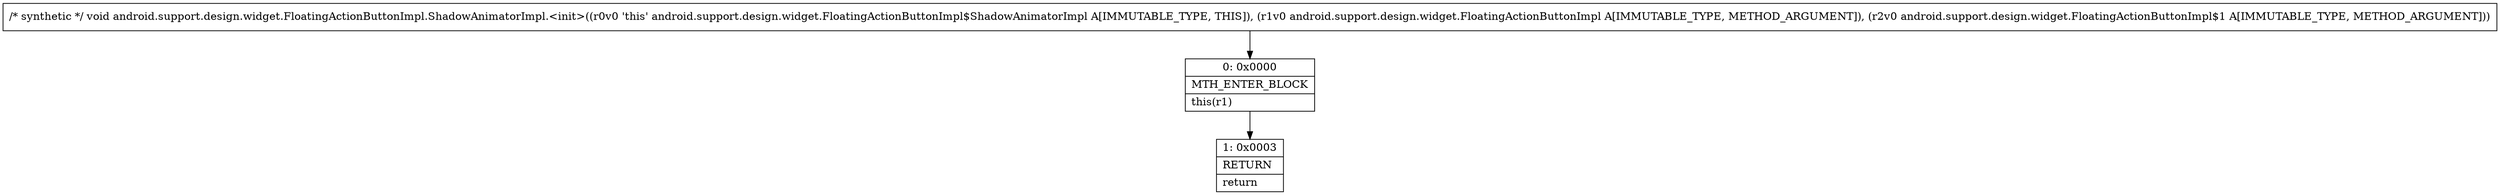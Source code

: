 digraph "CFG forandroid.support.design.widget.FloatingActionButtonImpl.ShadowAnimatorImpl.\<init\>(Landroid\/support\/design\/widget\/FloatingActionButtonImpl;Landroid\/support\/design\/widget\/FloatingActionButtonImpl$1;)V" {
Node_0 [shape=record,label="{0\:\ 0x0000|MTH_ENTER_BLOCK\l|this(r1)\l}"];
Node_1 [shape=record,label="{1\:\ 0x0003|RETURN\l|return\l}"];
MethodNode[shape=record,label="{\/* synthetic *\/ void android.support.design.widget.FloatingActionButtonImpl.ShadowAnimatorImpl.\<init\>((r0v0 'this' android.support.design.widget.FloatingActionButtonImpl$ShadowAnimatorImpl A[IMMUTABLE_TYPE, THIS]), (r1v0 android.support.design.widget.FloatingActionButtonImpl A[IMMUTABLE_TYPE, METHOD_ARGUMENT]), (r2v0 android.support.design.widget.FloatingActionButtonImpl$1 A[IMMUTABLE_TYPE, METHOD_ARGUMENT])) }"];
MethodNode -> Node_0;
Node_0 -> Node_1;
}

